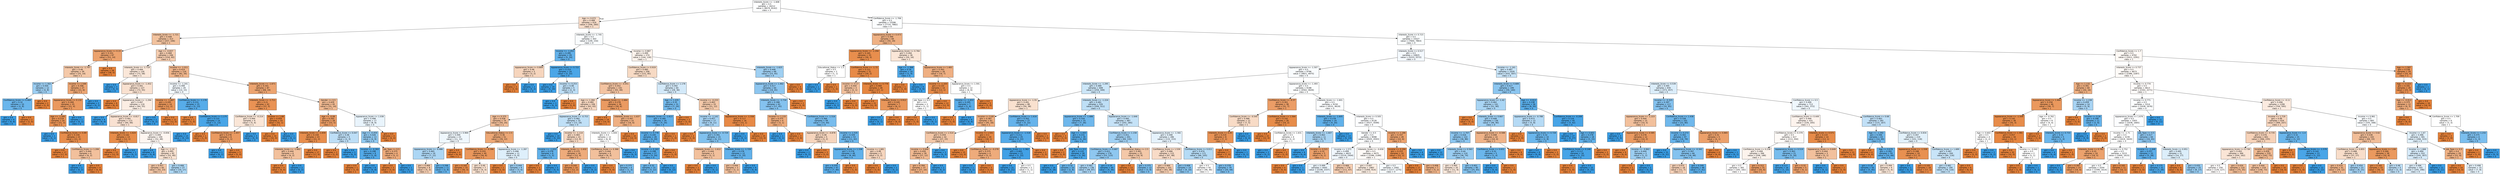 digraph Tree {
node [shape=box, style="filled", color="black", fontname="helvetica"] ;
edge [fontname="helvetica"] ;
0 [label="Interests_Score <= -1.608\ngini = 0.5\nsamples = 16212\nvalue = [8070, 8142]\nclass = 0", fillcolor="#fdfeff"] ;
1 [label="Age <= 0.072\ngini = 0.488\nsamples = 616\nvalue = [356, 260]\nclass = 1", fillcolor="#f8ddca"] ;
0 -> 1 [labeldistance=2.5, labelangle=45, headlabel="True"] ;
2 [label="Interests_Score <= -1.721\ngini = 0.448\nsamples = 313\nvalue = [207, 106]\nclass = 1", fillcolor="#f2c29e"] ;
1 -> 2 ;
3 [label="Appearance_Score <= 0.15\ngini = 0.331\nsamples = 67\nvalue = [53, 14]\nclass = 1", fillcolor="#eca26d"] ;
2 -> 3 ;
4 [label="Interests_Score <= -1.747\ngini = 0.46\nsamples = 39\nvalue = [25, 14]\nclass = 1", fillcolor="#f4c8a8"] ;
3 -> 4 ;
5 [label="Income <= 1.302\ngini = 0.444\nsamples = 12\nvalue = [4, 8]\nclass = 0", fillcolor="#9ccef2"] ;
4 -> 5 ;
6 [label="Confidence_Score <= 0.469\ngini = 0.32\nsamples = 10\nvalue = [2, 8]\nclass = 0", fillcolor="#6ab6ec"] ;
5 -> 6 ;
7 [label="gini = 0.0\nsamples = 8\nvalue = [0, 8]\nclass = 0", fillcolor="#399de5"] ;
6 -> 7 ;
8 [label="gini = 0.0\nsamples = 2\nvalue = [2, 0]\nclass = 1", fillcolor="#e58139"] ;
6 -> 8 ;
9 [label="gini = 0.0\nsamples = 2\nvalue = [2, 0]\nclass = 1", fillcolor="#e58139"] ;
5 -> 9 ;
10 [label="Income <= 1.548\ngini = 0.346\nsamples = 27\nvalue = [21, 6]\nclass = 1", fillcolor="#eca572"] ;
4 -> 10 ;
11 [label="Appearance_Score <= 0.132\ngini = 0.269\nsamples = 25\nvalue = [21, 4]\nclass = 1", fillcolor="#ea995f"] ;
10 -> 11 ;
12 [label="Age <= -1.595\ngini = 0.219\nsamples = 24\nvalue = [21, 3]\nclass = 1", fillcolor="#e99355"] ;
11 -> 12 ;
13 [label="gini = 0.0\nsamples = 1\nvalue = [0, 1]\nclass = 0", fillcolor="#399de5"] ;
12 -> 13 ;
14 [label="Confidence_Score <= 0.89\ngini = 0.159\nsamples = 23\nvalue = [21, 2]\nclass = 1", fillcolor="#e78d4c"] ;
12 -> 14 ;
15 [label="gini = 0.0\nsamples = 17\nvalue = [17, 0]\nclass = 1", fillcolor="#e58139"] ;
14 -> 15 ;
16 [label="Confidence_Score <= 1.206\ngini = 0.444\nsamples = 6\nvalue = [4, 2]\nclass = 1", fillcolor="#f2c09c"] ;
14 -> 16 ;
17 [label="gini = 0.0\nsamples = 2\nvalue = [0, 2]\nclass = 0", fillcolor="#399de5"] ;
16 -> 17 ;
18 [label="gini = 0.0\nsamples = 4\nvalue = [4, 0]\nclass = 1", fillcolor="#e58139"] ;
16 -> 18 ;
19 [label="gini = 0.0\nsamples = 1\nvalue = [0, 1]\nclass = 0", fillcolor="#399de5"] ;
11 -> 19 ;
20 [label="gini = 0.0\nsamples = 2\nvalue = [0, 2]\nclass = 0", fillcolor="#399de5"] ;
10 -> 20 ;
21 [label="gini = 0.0\nsamples = 28\nvalue = [28, 0]\nclass = 1", fillcolor="#e58139"] ;
3 -> 21 ;
22 [label="Age <= -0.837\ngini = 0.468\nsamples = 246\nvalue = [154, 92]\nclass = 1", fillcolor="#f5ccaf"] ;
2 -> 22 ;
23 [label="Interests_Score <= -1.719\ngini = 0.494\nsamples = 130\nvalue = [72, 58]\nclass = 1", fillcolor="#fae7d9"] ;
22 -> 23 ;
24 [label="gini = 0.0\nsamples = 3\nvalue = [0, 3]\nclass = 0", fillcolor="#399de5"] ;
23 -> 24 ;
25 [label="Appearance_Score <= -1.452\ngini = 0.491\nsamples = 127\nvalue = [72, 55]\nclass = 1", fillcolor="#f9e1d0"] ;
23 -> 25 ;
26 [label="gini = 0.0\nsamples = 8\nvalue = [8, 0]\nclass = 1", fillcolor="#e58139"] ;
25 -> 26 ;
27 [label="Appearance_Score <= -1.294\ngini = 0.497\nsamples = 119\nvalue = [64, 55]\nclass = 1", fillcolor="#fbede3"] ;
25 -> 27 ;
28 [label="gini = 0.0\nsamples = 6\nvalue = [0, 6]\nclass = 0", fillcolor="#399de5"] ;
27 -> 28 ;
29 [label="Appearance_Score <= -0.817\ngini = 0.491\nsamples = 113\nvalue = [64, 49]\nclass = 1", fillcolor="#f9e1d1"] ;
27 -> 29 ;
30 [label="Interests_Score <= -1.624\ngini = 0.142\nsamples = 13\nvalue = [12, 1]\nclass = 1", fillcolor="#e78c49"] ;
29 -> 30 ;
31 [label="gini = 0.0\nsamples = 12\nvalue = [12, 0]\nclass = 1", fillcolor="#e58139"] ;
30 -> 31 ;
32 [label="gini = 0.0\nsamples = 1\nvalue = [0, 1]\nclass = 0", fillcolor="#399de5"] ;
30 -> 32 ;
33 [label="Appearance_Score <= -0.656\ngini = 0.499\nsamples = 100\nvalue = [52, 48]\nclass = 1", fillcolor="#fdf5f0"] ;
29 -> 33 ;
34 [label="gini = 0.0\nsamples = 8\nvalue = [0, 8]\nclass = 0", fillcolor="#399de5"] ;
33 -> 34 ;
35 [label="Age <= -1.14\ngini = 0.491\nsamples = 92\nvalue = [52, 40]\nclass = 1", fillcolor="#f9e2d1"] ;
33 -> 35 ;
36 [label="gini = 0.457\nsamples = 65\nvalue = [42, 23]\nclass = 1", fillcolor="#f3c6a5"] ;
35 -> 36 ;
37 [label="gini = 0.466\nsamples = 27\nvalue = [10, 17]\nclass = 0", fillcolor="#add7f4"] ;
35 -> 37 ;
38 [label="Income <= -1.011\ngini = 0.414\nsamples = 116\nvalue = [82, 34]\nclass = 1", fillcolor="#f0b58b"] ;
22 -> 38 ;
39 [label="Income <= -1.241\ngini = 0.499\nsamples = 29\nvalue = [14, 15]\nclass = 0", fillcolor="#f2f8fd"] ;
38 -> 39 ;
40 [label="Income <= -1.667\ngini = 0.245\nsamples = 14\nvalue = [12, 2]\nclass = 1", fillcolor="#e9965a"] ;
39 -> 40 ;
41 [label="gini = 0.0\nsamples = 2\nvalue = [0, 2]\nclass = 0", fillcolor="#399de5"] ;
40 -> 41 ;
42 [label="gini = 0.0\nsamples = 12\nvalue = [12, 0]\nclass = 1", fillcolor="#e58139"] ;
40 -> 42 ;
43 [label="Confidence_Score <= -1.178\ngini = 0.231\nsamples = 15\nvalue = [2, 13]\nclass = 0", fillcolor="#57ace9"] ;
39 -> 43 ;
44 [label="gini = 0.0\nsamples = 1\nvalue = [1, 0]\nclass = 1", fillcolor="#e58139"] ;
43 -> 44 ;
45 [label="Confidence_Score <= 1.175\ngini = 0.133\nsamples = 14\nvalue = [1, 13]\nclass = 0", fillcolor="#48a5e7"] ;
43 -> 45 ;
46 [label="gini = 0.0\nsamples = 13\nvalue = [0, 13]\nclass = 0", fillcolor="#399de5"] ;
45 -> 46 ;
47 [label="gini = 0.0\nsamples = 1\nvalue = [1, 0]\nclass = 1", fillcolor="#e58139"] ;
45 -> 47 ;
48 [label="Interests_Score <= -1.671\ngini = 0.341\nsamples = 87\nvalue = [68, 19]\nclass = 1", fillcolor="#eca470"] ;
38 -> 48 ;
49 [label="Interests_Score <= -1.711\ngini = 0.21\nsamples = 42\nvalue = [37, 5]\nclass = 1", fillcolor="#e99254"] ;
48 -> 49 ;
50 [label="Confidence_Score <= -0.214\ngini = 0.494\nsamples = 9\nvalue = [5, 4]\nclass = 1", fillcolor="#fae6d7"] ;
49 -> 50 ;
51 [label="Confidence_Score <= -1.457\ngini = 0.278\nsamples = 6\nvalue = [5, 1]\nclass = 1", fillcolor="#ea9a61"] ;
50 -> 51 ;
52 [label="gini = 0.0\nsamples = 1\nvalue = [0, 1]\nclass = 0", fillcolor="#399de5"] ;
51 -> 52 ;
53 [label="gini = 0.0\nsamples = 5\nvalue = [5, 0]\nclass = 1", fillcolor="#e58139"] ;
51 -> 53 ;
54 [label="gini = 0.0\nsamples = 3\nvalue = [0, 3]\nclass = 0", fillcolor="#399de5"] ;
50 -> 54 ;
55 [label="Income <= 1.68\ngini = 0.059\nsamples = 33\nvalue = [32, 1]\nclass = 1", fillcolor="#e6853f"] ;
49 -> 55 ;
56 [label="gini = 0.0\nsamples = 32\nvalue = [32, 0]\nclass = 1", fillcolor="#e58139"] ;
55 -> 56 ;
57 [label="gini = 0.0\nsamples = 1\nvalue = [0, 1]\nclass = 0", fillcolor="#399de5"] ;
55 -> 57 ;
58 [label="Gender <= 0.5\ngini = 0.429\nsamples = 45\nvalue = [31, 14]\nclass = 1", fillcolor="#f1ba92"] ;
48 -> 58 ;
59 [label="Age <= -0.08\ngini = 0.293\nsamples = 28\nvalue = [23, 5]\nclass = 1", fillcolor="#eb9c64"] ;
58 -> 59 ;
60 [label="Interests_Score <= -1.659\ngini = 0.159\nsamples = 23\nvalue = [21, 2]\nclass = 1", fillcolor="#e78d4c"] ;
59 -> 60 ;
61 [label="Interests_Score <= -1.662\ngini = 0.444\nsamples = 6\nvalue = [4, 2]\nclass = 1", fillcolor="#f2c09c"] ;
60 -> 61 ;
62 [label="gini = 0.0\nsamples = 4\nvalue = [4, 0]\nclass = 1", fillcolor="#e58139"] ;
61 -> 62 ;
63 [label="gini = 0.0\nsamples = 2\nvalue = [0, 2]\nclass = 0", fillcolor="#399de5"] ;
61 -> 63 ;
64 [label="gini = 0.0\nsamples = 17\nvalue = [17, 0]\nclass = 1", fillcolor="#e58139"] ;
60 -> 64 ;
65 [label="Confidence_Score <= 0.047\ngini = 0.48\nsamples = 5\nvalue = [2, 3]\nclass = 0", fillcolor="#bddef6"] ;
59 -> 65 ;
66 [label="gini = 0.0\nsamples = 2\nvalue = [2, 0]\nclass = 1", fillcolor="#e58139"] ;
65 -> 66 ;
67 [label="gini = 0.0\nsamples = 3\nvalue = [0, 3]\nclass = 0", fillcolor="#399de5"] ;
65 -> 67 ;
68 [label="Appearance_Score <= 1.038\ngini = 0.498\nsamples = 17\nvalue = [8, 9]\nclass = 0", fillcolor="#e9f4fc"] ;
58 -> 68 ;
69 [label="Age <= -0.459\ngini = 0.426\nsamples = 13\nvalue = [4, 9]\nclass = 0", fillcolor="#91c9f1"] ;
68 -> 69 ;
70 [label="Income <= -0.393\ngini = 0.198\nsamples = 9\nvalue = [1, 8]\nclass = 0", fillcolor="#52a9e8"] ;
69 -> 70 ;
71 [label="gini = 0.0\nsamples = 1\nvalue = [1, 0]\nclass = 1", fillcolor="#e58139"] ;
70 -> 71 ;
72 [label="gini = 0.0\nsamples = 8\nvalue = [0, 8]\nclass = 0", fillcolor="#399de5"] ;
70 -> 72 ;
73 [label="Job_Type <= 0.5\ngini = 0.375\nsamples = 4\nvalue = [3, 1]\nclass = 1", fillcolor="#eeab7b"] ;
69 -> 73 ;
74 [label="gini = 0.0\nsamples = 3\nvalue = [3, 0]\nclass = 1", fillcolor="#e58139"] ;
73 -> 74 ;
75 [label="gini = 0.0\nsamples = 1\nvalue = [0, 1]\nclass = 0", fillcolor="#399de5"] ;
73 -> 75 ;
76 [label="gini = 0.0\nsamples = 4\nvalue = [4, 0]\nclass = 1", fillcolor="#e58139"] ;
68 -> 76 ;
77 [label="Interests_Score <= -1.745\ngini = 0.5\nsamples = 303\nvalue = [149, 154]\nclass = 0", fillcolor="#f9fcfe"] ;
1 -> 77 ;
78 [label="Income <= -1.452\ngini = 0.285\nsamples = 29\nvalue = [5, 24]\nclass = 0", fillcolor="#62b1ea"] ;
77 -> 78 ;
79 [label="Appearance_Score <= 0.809\ngini = 0.48\nsamples = 5\nvalue = [3, 2]\nclass = 1", fillcolor="#f6d5bd"] ;
78 -> 79 ;
80 [label="gini = 0.0\nsamples = 3\nvalue = [3, 0]\nclass = 1", fillcolor="#e58139"] ;
79 -> 80 ;
81 [label="gini = 0.0\nsamples = 2\nvalue = [0, 2]\nclass = 0", fillcolor="#399de5"] ;
79 -> 81 ;
82 [label="Appearance_Score <= 0.722\ngini = 0.153\nsamples = 24\nvalue = [2, 22]\nclass = 0", fillcolor="#4ba6e7"] ;
78 -> 82 ;
83 [label="gini = 0.0\nsamples = 19\nvalue = [0, 19]\nclass = 0", fillcolor="#399de5"] ;
82 -> 83 ;
84 [label="Income <= 0.253\ngini = 0.48\nsamples = 5\nvalue = [2, 3]\nclass = 0", fillcolor="#bddef6"] ;
82 -> 84 ;
85 [label="gini = 0.0\nsamples = 3\nvalue = [0, 3]\nclass = 0", fillcolor="#399de5"] ;
84 -> 85 ;
86 [label="gini = 0.0\nsamples = 2\nvalue = [2, 0]\nclass = 1", fillcolor="#e58139"] ;
84 -> 86 ;
87 [label="Income <= 0.887\ngini = 0.499\nsamples = 274\nvalue = [144, 130]\nclass = 1", fillcolor="#fcf3ec"] ;
77 -> 87 ;
88 [label="Confidence_Score <= 0.919\ngini = 0.485\nsamples = 206\nvalue = [121, 85]\nclass = 1", fillcolor="#f7dac4"] ;
87 -> 88 ;
89 [label="Confidence_Score <= -0.051\ngini = 0.452\nsamples = 142\nvalue = [93, 49]\nclass = 1", fillcolor="#f3c3a1"] ;
88 -> 89 ;
90 [label="Age <= 1.284\ngini = 0.482\nsamples = 106\nvalue = [63, 43]\nclass = 1", fillcolor="#f7d7c0"] ;
89 -> 90 ;
91 [label="Age <= 0.375\ngini = 0.438\nsamples = 74\nvalue = [50, 24]\nclass = 1", fillcolor="#f1bd98"] ;
90 -> 91 ;
92 [label="Appearance_Score <= 0.969\ngini = 0.499\nsamples = 23\nvalue = [11, 12]\nclass = 0", fillcolor="#eff7fd"] ;
91 -> 92 ;
93 [label="Appearance_Score <= -0.486\ngini = 0.465\nsamples = 19\nvalue = [7, 12]\nclass = 0", fillcolor="#acd6f4"] ;
92 -> 93 ;
94 [label="gini = 0.469\nsamples = 8\nvalue = [5, 3]\nclass = 1", fillcolor="#f5cdb0"] ;
93 -> 94 ;
95 [label="gini = 0.298\nsamples = 11\nvalue = [2, 9]\nclass = 0", fillcolor="#65b3eb"] ;
93 -> 95 ;
96 [label="gini = 0.0\nsamples = 4\nvalue = [4, 0]\nclass = 1", fillcolor="#e58139"] ;
92 -> 96 ;
97 [label="Educational_Status <= 2.5\ngini = 0.36\nsamples = 51\nvalue = [39, 12]\nclass = 1", fillcolor="#eda876"] ;
91 -> 97 ;
98 [label="Confidence_Score <= -0.396\ngini = 0.255\nsamples = 40\nvalue = [34, 6]\nclass = 1", fillcolor="#ea975c"] ;
97 -> 98 ;
99 [label="gini = 0.165\nsamples = 33\nvalue = [30, 3]\nclass = 1", fillcolor="#e88e4d"] ;
98 -> 99 ;
100 [label="gini = 0.49\nsamples = 7\nvalue = [4, 3]\nclass = 1", fillcolor="#f8e0ce"] ;
98 -> 100 ;
101 [label="Appearance_Score <= -1.287\ngini = 0.496\nsamples = 11\nvalue = [5, 6]\nclass = 0", fillcolor="#deeffb"] ;
97 -> 101 ;
102 [label="gini = 0.0\nsamples = 2\nvalue = [2, 0]\nclass = 1", fillcolor="#e58139"] ;
101 -> 102 ;
103 [label="gini = 0.444\nsamples = 9\nvalue = [3, 6]\nclass = 0", fillcolor="#9ccef2"] ;
101 -> 103 ;
104 [label="Appearance_Score <= -0.753\ngini = 0.482\nsamples = 32\nvalue = [13, 19]\nclass = 0", fillcolor="#c0e0f7"] ;
90 -> 104 ;
105 [label="gini = 0.0\nsamples = 10\nvalue = [0, 10]\nclass = 0", fillcolor="#399de5"] ;
104 -> 105 ;
106 [label="Income <= -1.114\ngini = 0.483\nsamples = 22\nvalue = [13, 9]\nclass = 1", fillcolor="#f7d8c2"] ;
104 -> 106 ;
107 [label="Income <= -1.632\ngini = 0.278\nsamples = 6\nvalue = [1, 5]\nclass = 0", fillcolor="#61b1ea"] ;
106 -> 107 ;
108 [label="gini = 0.0\nsamples = 1\nvalue = [1, 0]\nclass = 1", fillcolor="#e58139"] ;
107 -> 108 ;
109 [label="gini = 0.0\nsamples = 5\nvalue = [0, 5]\nclass = 0", fillcolor="#399de5"] ;
107 -> 109 ;
110 [label="Interests_Score <= -1.632\ngini = 0.375\nsamples = 16\nvalue = [12, 4]\nclass = 1", fillcolor="#eeab7b"] ;
106 -> 110 ;
111 [label="gini = 0.245\nsamples = 14\nvalue = [12, 2]\nclass = 1", fillcolor="#e9965a"] ;
110 -> 111 ;
112 [label="gini = 0.0\nsamples = 2\nvalue = [0, 2]\nclass = 0", fillcolor="#399de5"] ;
110 -> 112 ;
113 [label="Interests_Score <= -1.684\ngini = 0.278\nsamples = 36\nvalue = [30, 6]\nclass = 1", fillcolor="#ea9a61"] ;
89 -> 113 ;
114 [label="gini = 0.0\nsamples = 14\nvalue = [14, 0]\nclass = 1", fillcolor="#e58139"] ;
113 -> 114 ;
115 [label="Interests_Score <= -1.637\ngini = 0.397\nsamples = 22\nvalue = [16, 6]\nclass = 1", fillcolor="#efb083"] ;
113 -> 115 ;
116 [label="Interests_Score <= -1.644\ngini = 0.5\nsamples = 12\nvalue = [6, 6]\nclass = 1", fillcolor="#ffffff"] ;
115 -> 116 ;
117 [label="Confidence_Score <= 0.366\ngini = 0.444\nsamples = 9\nvalue = [6, 3]\nclass = 1", fillcolor="#f2c09c"] ;
116 -> 117 ;
118 [label="gini = 0.0\nsamples = 5\nvalue = [5, 0]\nclass = 1", fillcolor="#e58139"] ;
117 -> 118 ;
119 [label="gini = 0.375\nsamples = 4\nvalue = [1, 3]\nclass = 0", fillcolor="#7bbeee"] ;
117 -> 119 ;
120 [label="gini = 0.0\nsamples = 3\nvalue = [0, 3]\nclass = 0", fillcolor="#399de5"] ;
116 -> 120 ;
121 [label="gini = 0.0\nsamples = 10\nvalue = [10, 0]\nclass = 1", fillcolor="#e58139"] ;
115 -> 121 ;
122 [label="Confidence_Score <= 1.178\ngini = 0.492\nsamples = 64\nvalue = [28, 36]\nclass = 0", fillcolor="#d3e9f9"] ;
88 -> 122 ;
123 [label="Age <= 1.435\ngini = 0.35\nsamples = 31\nvalue = [7, 24]\nclass = 0", fillcolor="#73baed"] ;
122 -> 123 ;
124 [label="Interests_Score <= -1.613\ngini = 0.285\nsamples = 29\nvalue = [5, 24]\nclass = 0", fillcolor="#62b1ea"] ;
123 -> 124 ;
125 [label="Income <= 0.778\ngini = 0.245\nsamples = 28\nvalue = [4, 24]\nclass = 0", fillcolor="#5aade9"] ;
124 -> 125 ;
126 [label="Income <= 0.163\ngini = 0.198\nsamples = 27\nvalue = [3, 24]\nclass = 0", fillcolor="#52a9e8"] ;
125 -> 126 ;
127 [label="gini = 0.32\nsamples = 15\nvalue = [3, 12]\nclass = 0", fillcolor="#6ab6ec"] ;
126 -> 127 ;
128 [label="gini = 0.0\nsamples = 12\nvalue = [0, 12]\nclass = 0", fillcolor="#399de5"] ;
126 -> 128 ;
129 [label="gini = 0.0\nsamples = 1\nvalue = [1, 0]\nclass = 1", fillcolor="#e58139"] ;
125 -> 129 ;
130 [label="gini = 0.0\nsamples = 1\nvalue = [1, 0]\nclass = 1", fillcolor="#e58139"] ;
124 -> 130 ;
131 [label="gini = 0.0\nsamples = 2\nvalue = [2, 0]\nclass = 1", fillcolor="#e58139"] ;
123 -> 131 ;
132 [label="Income <= -0.233\ngini = 0.463\nsamples = 33\nvalue = [21, 12]\nclass = 1", fillcolor="#f4c9aa"] ;
122 -> 132 ;
133 [label="Income <= -1.142\ngini = 0.457\nsamples = 17\nvalue = [6, 11]\nclass = 0", fillcolor="#a5d2f3"] ;
132 -> 133 ;
134 [label="gini = 0.0\nsamples = 2\nvalue = [2, 0]\nclass = 1", fillcolor="#e58139"] ;
133 -> 134 ;
135 [label="Appearance_Score <= -0.729\ngini = 0.391\nsamples = 15\nvalue = [4, 11]\nclass = 0", fillcolor="#81c1ee"] ;
133 -> 135 ;
136 [label="Interests_Score <= -1.612\ngini = 0.444\nsamples = 3\nvalue = [2, 1]\nclass = 1", fillcolor="#f2c09c"] ;
135 -> 136 ;
137 [label="gini = 0.0\nsamples = 2\nvalue = [2, 0]\nclass = 1", fillcolor="#e58139"] ;
136 -> 137 ;
138 [label="gini = 0.0\nsamples = 1\nvalue = [0, 1]\nclass = 0", fillcolor="#399de5"] ;
136 -> 138 ;
139 [label="Interests_Score <= -1.729\ngini = 0.278\nsamples = 12\nvalue = [2, 10]\nclass = 0", fillcolor="#61b1ea"] ;
135 -> 139 ;
140 [label="gini = 0.444\nsamples = 3\nvalue = [2, 1]\nclass = 1", fillcolor="#f2c09c"] ;
139 -> 140 ;
141 [label="gini = 0.0\nsamples = 9\nvalue = [0, 9]\nclass = 0", fillcolor="#399de5"] ;
139 -> 141 ;
142 [label="Appearance_Score <= -1.558\ngini = 0.117\nsamples = 16\nvalue = [15, 1]\nclass = 1", fillcolor="#e78946"] ;
132 -> 142 ;
143 [label="gini = 0.0\nsamples = 1\nvalue = [0, 1]\nclass = 0", fillcolor="#399de5"] ;
142 -> 143 ;
144 [label="gini = 0.0\nsamples = 15\nvalue = [15, 0]\nclass = 1", fillcolor="#e58139"] ;
142 -> 144 ;
145 [label="Interests_Score <= -1.625\ngini = 0.448\nsamples = 68\nvalue = [23, 45]\nclass = 0", fillcolor="#9ecff2"] ;
87 -> 145 ;
146 [label="Appearance_Score <= 1.462\ngini = 0.417\nsamples = 64\nvalue = [19, 45]\nclass = 0", fillcolor="#8dc6f0"] ;
145 -> 146 ;
147 [label="Interests_Score <= -1.734\ngini = 0.398\nsamples = 62\nvalue = [17, 45]\nclass = 0", fillcolor="#84c2ef"] ;
146 -> 147 ;
148 [label="Income <= 1.133\ngini = 0.375\nsamples = 4\nvalue = [3, 1]\nclass = 1", fillcolor="#eeab7b"] ;
147 -> 148 ;
149 [label="gini = 0.0\nsamples = 1\nvalue = [0, 1]\nclass = 0", fillcolor="#399de5"] ;
148 -> 149 ;
150 [label="gini = 0.0\nsamples = 3\nvalue = [3, 0]\nclass = 1", fillcolor="#e58139"] ;
148 -> 150 ;
151 [label="Confidence_Score <= -1.516\ngini = 0.366\nsamples = 58\nvalue = [14, 44]\nclass = 0", fillcolor="#78bced"] ;
147 -> 151 ;
152 [label="Appearance_Score <= -0.878\ngini = 0.48\nsamples = 5\nvalue = [3, 2]\nclass = 1", fillcolor="#f6d5bd"] ;
151 -> 152 ;
153 [label="gini = 0.0\nsamples = 2\nvalue = [0, 2]\nclass = 0", fillcolor="#399de5"] ;
152 -> 153 ;
154 [label="gini = 0.0\nsamples = 3\nvalue = [3, 0]\nclass = 1", fillcolor="#e58139"] ;
152 -> 154 ;
155 [label="Income <= 1.535\ngini = 0.329\nsamples = 53\nvalue = [11, 42]\nclass = 0", fillcolor="#6db7ec"] ;
151 -> 155 ;
156 [label="Appearance_Score <= 1.338\ngini = 0.278\nsamples = 48\nvalue = [8, 40]\nclass = 0", fillcolor="#61b1ea"] ;
155 -> 156 ;
157 [label="gini = 0.254\nsamples = 47\nvalue = [7, 40]\nclass = 0", fillcolor="#5caeea"] ;
156 -> 157 ;
158 [label="gini = 0.0\nsamples = 1\nvalue = [1, 0]\nclass = 1", fillcolor="#e58139"] ;
156 -> 158 ;
159 [label="Income <= 1.681\ngini = 0.48\nsamples = 5\nvalue = [3, 2]\nclass = 1", fillcolor="#f6d5bd"] ;
155 -> 159 ;
160 [label="gini = 0.0\nsamples = 3\nvalue = [3, 0]\nclass = 1", fillcolor="#e58139"] ;
159 -> 160 ;
161 [label="gini = 0.0\nsamples = 2\nvalue = [0, 2]\nclass = 0", fillcolor="#399de5"] ;
159 -> 161 ;
162 [label="gini = 0.0\nsamples = 2\nvalue = [2, 0]\nclass = 1", fillcolor="#e58139"] ;
146 -> 162 ;
163 [label="gini = 0.0\nsamples = 4\nvalue = [4, 0]\nclass = 1", fillcolor="#e58139"] ;
145 -> 163 ;
164 [label="Confidence_Score <= -1.706\ngini = 0.5\nsamples = 15596\nvalue = [7714, 7882]\nclass = 0", fillcolor="#fbfdfe"] ;
0 -> 164 [labeldistance=2.5, labelangle=-45, headlabel="False"] ;
165 [label="Appearance_Score <= 0.473\ngini = 0.399\nsamples = 69\nvalue = [50, 19]\nclass = 1", fillcolor="#efb184"] ;
164 -> 165 ;
166 [label="Appearance_Score <= -1.294\ngini = 0.165\nsamples = 33\nvalue = [30, 3]\nclass = 1", fillcolor="#e88e4d"] ;
165 -> 166 ;
167 [label="Educational_Status <= 1.5\ngini = 0.5\nsamples = 2\nvalue = [1, 1]\nclass = 1", fillcolor="#ffffff"] ;
166 -> 167 ;
168 [label="gini = 0.0\nsamples = 1\nvalue = [0, 1]\nclass = 0", fillcolor="#399de5"] ;
167 -> 168 ;
169 [label="gini = 0.0\nsamples = 1\nvalue = [1, 0]\nclass = 1", fillcolor="#e58139"] ;
167 -> 169 ;
170 [label="Confidence_Score <= -1.72\ngini = 0.121\nsamples = 31\nvalue = [29, 2]\nclass = 1", fillcolor="#e78a47"] ;
166 -> 170 ;
171 [label="Income <= 0.17\ngini = 0.444\nsamples = 3\nvalue = [2, 1]\nclass = 1", fillcolor="#f2c09c"] ;
170 -> 171 ;
172 [label="gini = 0.0\nsamples = 1\nvalue = [0, 1]\nclass = 0", fillcolor="#399de5"] ;
171 -> 172 ;
173 [label="gini = 0.0\nsamples = 2\nvalue = [2, 0]\nclass = 1", fillcolor="#e58139"] ;
171 -> 173 ;
174 [label="Interests_Score <= 0.778\ngini = 0.069\nsamples = 28\nvalue = [27, 1]\nclass = 1", fillcolor="#e68640"] ;
170 -> 174 ;
175 [label="gini = 0.0\nsamples = 21\nvalue = [21, 0]\nclass = 1", fillcolor="#e58139"] ;
174 -> 175 ;
176 [label="Interests_Score <= 0.912\ngini = 0.245\nsamples = 7\nvalue = [6, 1]\nclass = 1", fillcolor="#e9965a"] ;
174 -> 176 ;
177 [label="gini = 0.0\nsamples = 1\nvalue = [0, 1]\nclass = 0", fillcolor="#399de5"] ;
176 -> 177 ;
178 [label="gini = 0.0\nsamples = 6\nvalue = [6, 0]\nclass = 1", fillcolor="#e58139"] ;
176 -> 178 ;
179 [label="Appearance_Score <= 0.784\ngini = 0.494\nsamples = 36\nvalue = [20, 16]\nclass = 1", fillcolor="#fae6d7"] ;
165 -> 179 ;
180 [label="Age <= -1.368\ngini = 0.18\nsamples = 10\nvalue = [1, 9]\nclass = 0", fillcolor="#4fa8e8"] ;
179 -> 180 ;
181 [label="gini = 0.0\nsamples = 1\nvalue = [1, 0]\nclass = 1", fillcolor="#e58139"] ;
180 -> 181 ;
182 [label="gini = 0.0\nsamples = 9\nvalue = [0, 9]\nclass = 0", fillcolor="#399de5"] ;
180 -> 182 ;
183 [label="Appearance_Score <= 1.483\ngini = 0.393\nsamples = 26\nvalue = [19, 7]\nclass = 1", fillcolor="#efaf82"] ;
179 -> 183 ;
184 [label="Income <= -1.103\ngini = 0.133\nsamples = 14\nvalue = [13, 1]\nclass = 1", fillcolor="#e78b48"] ;
183 -> 184 ;
185 [label="Job_Type <= 0.5\ngini = 0.5\nsamples = 2\nvalue = [1, 1]\nclass = 1", fillcolor="#ffffff"] ;
184 -> 185 ;
186 [label="gini = 0.0\nsamples = 1\nvalue = [1, 0]\nclass = 1", fillcolor="#e58139"] ;
185 -> 186 ;
187 [label="gini = 0.0\nsamples = 1\nvalue = [0, 1]\nclass = 0", fillcolor="#399de5"] ;
185 -> 187 ;
188 [label="gini = 0.0\nsamples = 12\nvalue = [12, 0]\nclass = 1", fillcolor="#e58139"] ;
184 -> 188 ;
189 [label="Appearance_Score <= 1.591\ngini = 0.5\nsamples = 12\nvalue = [6, 6]\nclass = 1", fillcolor="#ffffff"] ;
183 -> 189 ;
190 [label="Income <= -1.453\ngini = 0.245\nsamples = 7\nvalue = [1, 6]\nclass = 0", fillcolor="#5aade9"] ;
189 -> 190 ;
191 [label="gini = 0.0\nsamples = 1\nvalue = [1, 0]\nclass = 1", fillcolor="#e58139"] ;
190 -> 191 ;
192 [label="gini = 0.0\nsamples = 6\nvalue = [0, 6]\nclass = 0", fillcolor="#399de5"] ;
190 -> 192 ;
193 [label="gini = 0.0\nsamples = 5\nvalue = [5, 0]\nclass = 1", fillcolor="#e58139"] ;
189 -> 193 ;
194 [label="Interests_Score <= 0.723\ngini = 0.5\nsamples = 15527\nvalue = [7664, 7863]\nclass = 0", fillcolor="#fafdfe"] ;
164 -> 194 ;
195 [label="Interests_Score <= 0.517\ngini = 0.5\nsamples = 10825\nvalue = [5253, 5572]\nclass = 0", fillcolor="#f4f9fe"] ;
194 -> 195 ;
196 [label="Appearance_Score <= -1.507\ngini = 0.5\nsamples = 9796\nvalue = [4821, 4975]\nclass = 0", fillcolor="#f9fcfe"] ;
195 -> 196 ;
197 [label="Interests_Score <= -1.295\ngini = 0.489\nsamples = 608\nvalue = [259, 349]\nclass = 0", fillcolor="#cce6f8"] ;
196 -> 197 ;
198 [label="Appearance_Score <= -1.55\ngini = 0.491\nsamples = 88\nvalue = [50, 38]\nclass = 1", fillcolor="#f9e1cf"] ;
197 -> 198 ;
199 [label="Income <= 0.69\ngini = 0.387\nsamples = 61\nvalue = [45, 16]\nclass = 1", fillcolor="#eeae7f"] ;
198 -> 199 ;
200 [label="Confidence_Score <= 1.514\ngini = 0.459\nsamples = 42\nvalue = [27, 15]\nclass = 1", fillcolor="#f3c7a7"] ;
199 -> 200 ;
201 [label="Income <= 0.644\ngini = 0.426\nsamples = 39\nvalue = [27, 12]\nclass = 1", fillcolor="#f1b991"] ;
200 -> 201 ;
202 [label="gini = 0.394\nsamples = 37\nvalue = [27, 10]\nclass = 1", fillcolor="#efb082"] ;
201 -> 202 ;
203 [label="gini = 0.0\nsamples = 2\nvalue = [0, 2]\nclass = 0", fillcolor="#399de5"] ;
201 -> 203 ;
204 [label="gini = 0.0\nsamples = 3\nvalue = [0, 3]\nclass = 0", fillcolor="#399de5"] ;
200 -> 204 ;
205 [label="Income <= 1.541\ngini = 0.1\nsamples = 19\nvalue = [18, 1]\nclass = 1", fillcolor="#e68844"] ;
199 -> 205 ;
206 [label="gini = 0.0\nsamples = 15\nvalue = [15, 0]\nclass = 1", fillcolor="#e58139"] ;
205 -> 206 ;
207 [label="Confidence_Score <= -0.278\ngini = 0.375\nsamples = 4\nvalue = [3, 1]\nclass = 1", fillcolor="#eeab7b"] ;
205 -> 207 ;
208 [label="gini = 0.0\nsamples = 1\nvalue = [0, 1]\nclass = 0", fillcolor="#399de5"] ;
207 -> 208 ;
209 [label="gini = 0.0\nsamples = 3\nvalue = [3, 0]\nclass = 1", fillcolor="#e58139"] ;
207 -> 209 ;
210 [label="Confidence_Score <= 1.616\ngini = 0.302\nsamples = 27\nvalue = [5, 22]\nclass = 0", fillcolor="#66b3eb"] ;
198 -> 210 ;
211 [label="Appearance_Score <= -1.518\ngini = 0.211\nsamples = 25\nvalue = [3, 22]\nclass = 0", fillcolor="#54aae9"] ;
210 -> 211 ;
212 [label="Interests_Score <= -1.362\ngini = 0.083\nsamples = 23\nvalue = [1, 22]\nclass = 0", fillcolor="#42a1e6"] ;
211 -> 212 ;
213 [label="gini = 0.0\nsamples = 21\nvalue = [0, 21]\nclass = 0", fillcolor="#399de5"] ;
212 -> 213 ;
214 [label="gini = 0.5\nsamples = 2\nvalue = [1, 1]\nclass = 1", fillcolor="#ffffff"] ;
212 -> 214 ;
215 [label="gini = 0.0\nsamples = 2\nvalue = [2, 0]\nclass = 1", fillcolor="#e58139"] ;
211 -> 215 ;
216 [label="gini = 0.0\nsamples = 2\nvalue = [2, 0]\nclass = 1", fillcolor="#e58139"] ;
210 -> 216 ;
217 [label="Interests_Score <= -1.224\ngini = 0.481\nsamples = 520\nvalue = [209, 311]\nclass = 0", fillcolor="#bedff6"] ;
197 -> 217 ;
218 [label="Appearance_Score <= -1.686\ngini = 0.334\nsamples = 33\nvalue = [7, 26]\nclass = 0", fillcolor="#6eb7ec"] ;
217 -> 218 ;
219 [label="gini = 0.0\nsamples = 3\nvalue = [3, 0]\nclass = 1", fillcolor="#e58139"] ;
218 -> 219 ;
220 [label="Age <= -1.443\ngini = 0.231\nsamples = 30\nvalue = [4, 26]\nclass = 0", fillcolor="#57ace9"] ;
218 -> 220 ;
221 [label="gini = 0.0\nsamples = 2\nvalue = [2, 0]\nclass = 1", fillcolor="#e58139"] ;
220 -> 221 ;
222 [label="Job_Type <= 0.5\ngini = 0.133\nsamples = 28\nvalue = [2, 26]\nclass = 0", fillcolor="#48a5e7"] ;
220 -> 222 ;
223 [label="gini = 0.0\nsamples = 18\nvalue = [0, 18]\nclass = 0", fillcolor="#399de5"] ;
222 -> 223 ;
224 [label="gini = 0.32\nsamples = 10\nvalue = [2, 8]\nclass = 0", fillcolor="#6ab6ec"] ;
222 -> 224 ;
225 [label="Appearance_Score <= -1.646\ngini = 0.485\nsamples = 487\nvalue = [202, 285]\nclass = 0", fillcolor="#c5e2f7"] ;
217 -> 225 ;
226 [label="Confidence_Score <= 1.158\ngini = 0.451\nsamples = 201\nvalue = [69, 132]\nclass = 0", fillcolor="#a0d0f3"] ;
225 -> 226 ;
227 [label="Confidence_Score <= 0.687\ngini = 0.421\nsamples = 176\nvalue = [53, 123]\nclass = 0", fillcolor="#8ec7f0"] ;
226 -> 227 ;
228 [label="gini = 0.461\nsamples = 136\nvalue = [49, 87]\nclass = 0", fillcolor="#a9d4f4"] ;
227 -> 228 ;
229 [label="gini = 0.18\nsamples = 40\nvalue = [4, 36]\nclass = 0", fillcolor="#4fa8e8"] ;
227 -> 229 ;
230 [label="Educational_Status <= 2.5\ngini = 0.461\nsamples = 25\nvalue = [16, 9]\nclass = 1", fillcolor="#f4c8a8"] ;
226 -> 230 ;
231 [label="gini = 0.0\nsamples = 13\nvalue = [13, 0]\nclass = 1", fillcolor="#e58139"] ;
230 -> 231 ;
232 [label="gini = 0.375\nsamples = 12\nvalue = [3, 9]\nclass = 0", fillcolor="#7bbeee"] ;
230 -> 232 ;
233 [label="Appearance_Score <= -1.582\ngini = 0.498\nsamples = 286\nvalue = [133, 153]\nclass = 0", fillcolor="#e5f2fc"] ;
225 -> 233 ;
234 [label="Confidence_Score <= 1.539\ngini = 0.486\nsamples = 115\nvalue = [67, 48]\nclass = 1", fillcolor="#f8dbc7"] ;
233 -> 234 ;
235 [label="gini = 0.469\nsamples = 101\nvalue = [63, 38]\nclass = 1", fillcolor="#f5cdb0"] ;
234 -> 235 ;
236 [label="gini = 0.408\nsamples = 14\nvalue = [4, 10]\nclass = 0", fillcolor="#88c4ef"] ;
234 -> 236 ;
237 [label="Confidence_Score <= 0.011\ngini = 0.474\nsamples = 171\nvalue = [66, 105]\nclass = 0", fillcolor="#b5dbf5"] ;
233 -> 237 ;
238 [label="gini = 0.5\nsamples = 92\nvalue = [46, 46]\nclass = 1", fillcolor="#ffffff"] ;
237 -> 238 ;
239 [label="gini = 0.378\nsamples = 79\nvalue = [20, 59]\nclass = 0", fillcolor="#7cbeee"] ;
237 -> 239 ;
240 [label="Appearance_Score <= -1.493\ngini = 0.5\nsamples = 9188\nvalue = [4562, 4626]\nclass = 0", fillcolor="#fcfeff"] ;
196 -> 240 ;
241 [label="Confidence_Score <= -0.37\ngini = 0.301\nsamples = 38\nvalue = [31, 7]\nclass = 1", fillcolor="#eb9d66"] ;
240 -> 241 ;
242 [label="Confidence_Score <= -0.545\ngini = 0.486\nsamples = 12\nvalue = [7, 5]\nclass = 1", fillcolor="#f8dbc6"] ;
241 -> 242 ;
243 [label="Interests_Score <= 0.45\ngini = 0.219\nsamples = 8\nvalue = [7, 1]\nclass = 1", fillcolor="#e99355"] ;
242 -> 243 ;
244 [label="gini = 0.0\nsamples = 7\nvalue = [7, 0]\nclass = 1", fillcolor="#e58139"] ;
243 -> 244 ;
245 [label="gini = 0.0\nsamples = 1\nvalue = [0, 1]\nclass = 0", fillcolor="#399de5"] ;
243 -> 245 ;
246 [label="gini = 0.0\nsamples = 4\nvalue = [0, 4]\nclass = 0", fillcolor="#399de5"] ;
242 -> 246 ;
247 [label="Confidence_Score <= 1.564\ngini = 0.142\nsamples = 26\nvalue = [24, 2]\nclass = 1", fillcolor="#e78c49"] ;
241 -> 247 ;
248 [label="gini = 0.0\nsamples = 22\nvalue = [22, 0]\nclass = 1", fillcolor="#e58139"] ;
247 -> 248 ;
249 [label="Confidence_Score <= 1.631\ngini = 0.5\nsamples = 4\nvalue = [2, 2]\nclass = 1", fillcolor="#ffffff"] ;
247 -> 249 ;
250 [label="gini = 0.0\nsamples = 2\nvalue = [0, 2]\nclass = 0", fillcolor="#399de5"] ;
249 -> 250 ;
251 [label="gini = 0.0\nsamples = 2\nvalue = [2, 0]\nclass = 1", fillcolor="#e58139"] ;
249 -> 251 ;
252 [label="Interests_Score <= -1.601\ngini = 0.5\nsamples = 9150\nvalue = [4531, 4619]\nclass = 0", fillcolor="#fbfdff"] ;
240 -> 252 ;
253 [label="Interests_Score <= -1.605\ngini = 0.278\nsamples = 24\nvalue = [4, 20]\nclass = 0", fillcolor="#61b1ea"] ;
252 -> 253 ;
254 [label="Interests_Score <= -1.607\ngini = 0.463\nsamples = 11\nvalue = [4, 7]\nclass = 0", fillcolor="#aad5f4"] ;
253 -> 254 ;
255 [label="gini = 0.0\nsamples = 6\nvalue = [0, 6]\nclass = 0", fillcolor="#399de5"] ;
254 -> 255 ;
256 [label="Income <= 0.521\ngini = 0.32\nsamples = 5\nvalue = [4, 1]\nclass = 1", fillcolor="#eca06a"] ;
254 -> 256 ;
257 [label="gini = 0.0\nsamples = 4\nvalue = [4, 0]\nclass = 1", fillcolor="#e58139"] ;
256 -> 257 ;
258 [label="gini = 0.0\nsamples = 1\nvalue = [0, 1]\nclass = 0", fillcolor="#399de5"] ;
256 -> 258 ;
259 [label="gini = 0.0\nsamples = 13\nvalue = [0, 13]\nclass = 0", fillcolor="#399de5"] ;
253 -> 259 ;
260 [label="Interests_Score <= 0.505\ngini = 0.5\nsamples = 9126\nvalue = [4527, 4599]\nclass = 0", fillcolor="#fcfdff"] ;
252 -> 260 ;
261 [label="Gender <= 0.5\ngini = 0.5\nsamples = 9098\nvalue = [4505, 4593]\nclass = 0", fillcolor="#fbfdff"] ;
260 -> 261 ;
262 [label="Income <= 1.571\ngini = 0.499\nsamples = 4623\nvalue = [2219, 2404]\nclass = 0", fillcolor="#f0f7fd"] ;
261 -> 262 ;
263 [label="gini = 0.499\nsamples = 4445\nvalue = [2108, 2337]\nclass = 0", fillcolor="#ecf5fc"] ;
262 -> 263 ;
264 [label="gini = 0.469\nsamples = 178\nvalue = [111, 67]\nclass = 1", fillcolor="#f5cdb1"] ;
262 -> 264 ;
265 [label="Interests_Score <= -0.658\ngini = 0.5\nsamples = 4475\nvalue = [2286, 2189]\nclass = 1", fillcolor="#fefaf7"] ;
261 -> 265 ;
266 [label="gini = 0.497\nsamples = 1983\nvalue = [1069, 914]\nclass = 1", fillcolor="#fbede2"] ;
265 -> 266 ;
267 [label="gini = 0.5\nsamples = 2492\nvalue = [1217, 1275]\nclass = 0", fillcolor="#f6fbfe"] ;
265 -> 267 ;
268 [label="Income <= 1.186\ngini = 0.337\nsamples = 28\nvalue = [22, 6]\nclass = 1", fillcolor="#eca36f"] ;
260 -> 268 ;
269 [label="Income <= 0.194\ngini = 0.153\nsamples = 24\nvalue = [22, 2]\nclass = 1", fillcolor="#e78c4b"] ;
268 -> 269 ;
270 [label="gini = 0.0\nsamples = 17\nvalue = [17, 0]\nclass = 1", fillcolor="#e58139"] ;
269 -> 270 ;
271 [label="gini = 0.408\nsamples = 7\nvalue = [5, 2]\nclass = 1", fillcolor="#efb388"] ;
269 -> 271 ;
272 [label="gini = 0.0\nsamples = 4\nvalue = [0, 4]\nclass = 0", fillcolor="#399de5"] ;
268 -> 272 ;
273 [label="Income <= -1.161\ngini = 0.487\nsamples = 1029\nvalue = [432, 597]\nclass = 0", fillcolor="#c8e4f8"] ;
195 -> 273 ;
274 [label="Interests_Score <= 0.689\ngini = 0.417\nsamples = 199\nvalue = [59, 140]\nclass = 0", fillcolor="#8cc6f0"] ;
273 -> 274 ;
275 [label="Appearance_Score <= -1.42\ngini = 0.462\nsamples = 141\nvalue = [51, 90]\nclass = 0", fillcolor="#a9d5f4"] ;
274 -> 275 ;
276 [label="gini = 0.0\nsamples = 5\nvalue = [5, 0]\nclass = 1", fillcolor="#e58139"] ;
275 -> 276 ;
277 [label="Interests_Score <= 0.667\ngini = 0.448\nsamples = 136\nvalue = [46, 90]\nclass = 0", fillcolor="#9ecff2"] ;
275 -> 277 ;
278 [label="Income <= -1.707\ngini = 0.416\nsamples = 122\nvalue = [36, 86]\nclass = 0", fillcolor="#8cc6f0"] ;
277 -> 278 ;
279 [label="gini = 0.0\nsamples = 12\nvalue = [0, 12]\nclass = 0", fillcolor="#399de5"] ;
278 -> 279 ;
280 [label="Interests_Score <= 0.563\ngini = 0.44\nsamples = 110\nvalue = [36, 74]\nclass = 0", fillcolor="#99cdf2"] ;
278 -> 280 ;
281 [label="gini = 0.495\nsamples = 20\nvalue = [11, 9]\nclass = 1", fillcolor="#fae8db"] ;
280 -> 281 ;
282 [label="gini = 0.401\nsamples = 90\nvalue = [25, 65]\nclass = 0", fillcolor="#85c3ef"] ;
280 -> 282 ;
283 [label="Appearance_Score <= -0.588\ngini = 0.408\nsamples = 14\nvalue = [10, 4]\nclass = 1", fillcolor="#efb388"] ;
277 -> 283 ;
284 [label="Confidence_Score <= 0.631\ngini = 0.32\nsamples = 5\nvalue = [1, 4]\nclass = 0", fillcolor="#6ab6ec"] ;
283 -> 284 ;
285 [label="gini = 0.0\nsamples = 4\nvalue = [0, 4]\nclass = 0", fillcolor="#399de5"] ;
284 -> 285 ;
286 [label="gini = 0.0\nsamples = 1\nvalue = [1, 0]\nclass = 1", fillcolor="#e58139"] ;
284 -> 286 ;
287 [label="gini = 0.0\nsamples = 9\nvalue = [9, 0]\nclass = 1", fillcolor="#e58139"] ;
283 -> 287 ;
288 [label="Age <= -0.913\ngini = 0.238\nsamples = 58\nvalue = [8, 50]\nclass = 0", fillcolor="#59ade9"] ;
274 -> 288 ;
289 [label="Appearance_Score <= -0.788\ngini = 0.473\nsamples = 13\nvalue = [5, 8]\nclass = 0", fillcolor="#b5daf5"] ;
288 -> 289 ;
290 [label="gini = 0.0\nsamples = 3\nvalue = [3, 0]\nclass = 1", fillcolor="#e58139"] ;
289 -> 290 ;
291 [label="Appearance_Score <= 0.728\ngini = 0.32\nsamples = 10\nvalue = [2, 8]\nclass = 0", fillcolor="#6ab6ec"] ;
289 -> 291 ;
292 [label="gini = 0.0\nsamples = 8\nvalue = [0, 8]\nclass = 0", fillcolor="#399de5"] ;
291 -> 292 ;
293 [label="gini = 0.0\nsamples = 2\nvalue = [2, 0]\nclass = 1", fillcolor="#e58139"] ;
291 -> 293 ;
294 [label="Confidence_Score <= -0.208\ngini = 0.124\nsamples = 45\nvalue = [3, 42]\nclass = 0", fillcolor="#47a4e7"] ;
288 -> 294 ;
295 [label="gini = 0.0\nsamples = 27\nvalue = [0, 27]\nclass = 0", fillcolor="#399de5"] ;
294 -> 295 ;
296 [label="Age <= 0.602\ngini = 0.278\nsamples = 18\nvalue = [3, 15]\nclass = 0", fillcolor="#61b1ea"] ;
294 -> 296 ;
297 [label="Confidence_Score <= 0.146\ngini = 0.117\nsamples = 16\nvalue = [1, 15]\nclass = 0", fillcolor="#46a4e7"] ;
296 -> 297 ;
298 [label="gini = 0.0\nsamples = 1\nvalue = [1, 0]\nclass = 1", fillcolor="#e58139"] ;
297 -> 298 ;
299 [label="gini = 0.0\nsamples = 15\nvalue = [0, 15]\nclass = 0", fillcolor="#399de5"] ;
297 -> 299 ;
300 [label="gini = 0.0\nsamples = 2\nvalue = [2, 0]\nclass = 1", fillcolor="#e58139"] ;
296 -> 300 ;
301 [label="Interests_Score <= 0.539\ngini = 0.495\nsamples = 830\nvalue = [373, 457]\nclass = 0", fillcolor="#dbedfa"] ;
273 -> 301 ;
302 [label="Income <= -0.325\ngini = 0.397\nsamples = 117\nvalue = [32, 85]\nclass = 0", fillcolor="#84c2ef"] ;
301 -> 302 ;
303 [label="Appearance_Score <= -1.223\ngini = 0.444\nsamples = 15\nvalue = [10, 5]\nclass = 1", fillcolor="#f2c09c"] ;
302 -> 303 ;
304 [label="gini = 0.0\nsamples = 3\nvalue = [0, 3]\nclass = 0", fillcolor="#399de5"] ;
303 -> 304 ;
305 [label="Appearance_Score <= 0.585\ngini = 0.278\nsamples = 12\nvalue = [10, 2]\nclass = 1", fillcolor="#ea9a61"] ;
303 -> 305 ;
306 [label="gini = 0.0\nsamples = 9\nvalue = [9, 0]\nclass = 1", fillcolor="#e58139"] ;
305 -> 306 ;
307 [label="Income <= -0.862\ngini = 0.444\nsamples = 3\nvalue = [1, 2]\nclass = 0", fillcolor="#9ccef2"] ;
305 -> 307 ;
308 [label="gini = 0.0\nsamples = 1\nvalue = [1, 0]\nclass = 1", fillcolor="#e58139"] ;
307 -> 308 ;
309 [label="gini = 0.0\nsamples = 2\nvalue = [0, 2]\nclass = 0", fillcolor="#399de5"] ;
307 -> 309 ;
310 [label="Confidence_Score <= 1.438\ngini = 0.338\nsamples = 102\nvalue = [22, 80]\nclass = 0", fillcolor="#6fb8ec"] ;
302 -> 310 ;
311 [label="Income <= 0.272\ngini = 0.302\nsamples = 97\nvalue = [18, 79]\nclass = 0", fillcolor="#66b3eb"] ;
310 -> 311 ;
312 [label="gini = 0.0\nsamples = 31\nvalue = [0, 31]\nclass = 0", fillcolor="#399de5"] ;
311 -> 312 ;
313 [label="Appearance_Score <= -0.342\ngini = 0.397\nsamples = 66\nvalue = [18, 48]\nclass = 0", fillcolor="#83c2ef"] ;
311 -> 313 ;
314 [label="gini = 0.475\nsamples = 18\nvalue = [11, 7]\nclass = 1", fillcolor="#f6d1b7"] ;
313 -> 314 ;
315 [label="gini = 0.249\nsamples = 48\nvalue = [7, 41]\nclass = 0", fillcolor="#5baee9"] ;
313 -> 315 ;
316 [label="Appearance_Score <= 0.865\ngini = 0.32\nsamples = 5\nvalue = [4, 1]\nclass = 1", fillcolor="#eca06a"] ;
310 -> 316 ;
317 [label="gini = 0.0\nsamples = 4\nvalue = [4, 0]\nclass = 1", fillcolor="#e58139"] ;
316 -> 317 ;
318 [label="gini = 0.0\nsamples = 1\nvalue = [0, 1]\nclass = 0", fillcolor="#399de5"] ;
316 -> 318 ;
319 [label="Confidence_Score <= 0.5\ngini = 0.499\nsamples = 713\nvalue = [341, 372]\nclass = 0", fillcolor="#eff7fd"] ;
301 -> 319 ;
320 [label="Confidence_Score <= 0.449\ngini = 0.499\nsamples = 431\nvalue = [226, 205]\nclass = 1", fillcolor="#fdf3ed"] ;
319 -> 320 ;
321 [label="Confidence_Score <= 0.379\ngini = 0.5\nsamples = 417\nvalue = [213, 204]\nclass = 1", fillcolor="#fefaf7"] ;
320 -> 321 ;
322 [label="Confidence_Score <= 0.238\ngini = 0.499\nsamples = 396\nvalue = [208, 188]\nclass = 1", fillcolor="#fcf3ec"] ;
321 -> 322 ;
323 [label="gini = 0.5\nsamples = 365\nvalue = [183, 182]\nclass = 1", fillcolor="#fffefe"] ;
322 -> 323 ;
324 [label="gini = 0.312\nsamples = 31\nvalue = [25, 6]\nclass = 1", fillcolor="#eb9f69"] ;
322 -> 324 ;
325 [label="Appearance_Score <= 0.519\ngini = 0.363\nsamples = 21\nvalue = [5, 16]\nclass = 0", fillcolor="#77bced"] ;
321 -> 325 ;
326 [label="gini = 0.117\nsamples = 16\nvalue = [1, 15]\nclass = 0", fillcolor="#46a4e7"] ;
325 -> 326 ;
327 [label="gini = 0.32\nsamples = 5\nvalue = [4, 1]\nclass = 1", fillcolor="#eca06a"] ;
325 -> 327 ;
328 [label="Interests_Score <= 0.571\ngini = 0.133\nsamples = 14\nvalue = [13, 1]\nclass = 1", fillcolor="#e78b48"] ;
320 -> 328 ;
329 [label="Appearance_Score <= 0.649\ngini = 0.444\nsamples = 3\nvalue = [2, 1]\nclass = 1", fillcolor="#f2c09c"] ;
328 -> 329 ;
330 [label="gini = 0.0\nsamples = 1\nvalue = [0, 1]\nclass = 0", fillcolor="#399de5"] ;
329 -> 330 ;
331 [label="gini = 0.0\nsamples = 2\nvalue = [2, 0]\nclass = 1", fillcolor="#e58139"] ;
329 -> 331 ;
332 [label="gini = 0.0\nsamples = 11\nvalue = [11, 0]\nclass = 1", fillcolor="#e58139"] ;
328 -> 332 ;
333 [label="Confidence_Score <= 0.68\ngini = 0.483\nsamples = 282\nvalue = [115, 167]\nclass = 0", fillcolor="#c1e0f7"] ;
319 -> 333 ;
334 [label="Age <= -1.292\ngini = 0.346\nsamples = 63\nvalue = [14, 49]\nclass = 0", fillcolor="#72b9ec"] ;
333 -> 334 ;
335 [label="gini = 0.0\nsamples = 4\nvalue = [4, 0]\nclass = 1", fillcolor="#e58139"] ;
334 -> 335 ;
336 [label="Age <= 0.678\ngini = 0.282\nsamples = 59\nvalue = [10, 49]\nclass = 0", fillcolor="#61b1ea"] ;
334 -> 336 ;
337 [label="gini = 0.18\nsamples = 50\nvalue = [5, 45]\nclass = 0", fillcolor="#4fa8e8"] ;
336 -> 337 ;
338 [label="gini = 0.494\nsamples = 9\nvalue = [5, 4]\nclass = 1", fillcolor="#fae6d7"] ;
336 -> 338 ;
339 [label="Confidence_Score <= 0.834\ngini = 0.497\nsamples = 219\nvalue = [101, 118]\nclass = 0", fillcolor="#e2f1fb"] ;
333 -> 339 ;
340 [label="Appearance_Score <= -1.558\ngini = 0.188\nsamples = 19\nvalue = [17, 2]\nclass = 1", fillcolor="#e89050"] ;
339 -> 340 ;
341 [label="gini = 0.0\nsamples = 1\nvalue = [0, 1]\nclass = 0", fillcolor="#399de5"] ;
340 -> 341 ;
342 [label="gini = 0.105\nsamples = 18\nvalue = [17, 1]\nclass = 1", fillcolor="#e78845"] ;
340 -> 342 ;
343 [label="Confidence_Score <= 1.689\ngini = 0.487\nsamples = 200\nvalue = [84, 116]\nclass = 0", fillcolor="#c8e4f8"] ;
339 -> 343 ;
344 [label="gini = 0.481\nsamples = 194\nvalue = [78, 116]\nclass = 0", fillcolor="#bedff6"] ;
343 -> 344 ;
345 [label="gini = 0.0\nsamples = 6\nvalue = [6, 0]\nclass = 1", fillcolor="#e58139"] ;
343 -> 345 ;
346 [label="Confidence_Score <= 1.7\ngini = 0.5\nsamples = 4702\nvalue = [2411, 2291]\nclass = 1", fillcolor="#fef9f5"] ;
194 -> 346 ;
347 [label="Interests_Score <= 0.737\ngini = 0.5\nsamples = 4673\nvalue = [2386, 2287]\nclass = 1", fillcolor="#fefaf7"] ;
346 -> 347 ;
348 [label="Age <= 1.132\ngini = 0.391\nsamples = 60\nvalue = [44, 16]\nclass = 1", fillcolor="#eeaf81"] ;
347 -> 348 ;
349 [label="Appearance_Score <= 1.464\ngini = 0.258\nsamples = 46\nvalue = [39, 7]\nclass = 1", fillcolor="#ea985d"] ;
348 -> 349 ;
350 [label="Appearance_Score <= -1.509\ngini = 0.145\nsamples = 38\nvalue = [35, 3]\nclass = 1", fillcolor="#e78c4a"] ;
349 -> 350 ;
351 [label="Age <= 0.602\ngini = 0.5\nsamples = 4\nvalue = [2, 2]\nclass = 1", fillcolor="#ffffff"] ;
350 -> 351 ;
352 [label="gini = 0.0\nsamples = 2\nvalue = [2, 0]\nclass = 1", fillcolor="#e58139"] ;
351 -> 352 ;
353 [label="gini = 0.0\nsamples = 2\nvalue = [0, 2]\nclass = 0", fillcolor="#399de5"] ;
351 -> 353 ;
354 [label="Confidence_Score <= 1.391\ngini = 0.057\nsamples = 34\nvalue = [33, 1]\nclass = 1", fillcolor="#e6853f"] ;
350 -> 354 ;
355 [label="gini = 0.0\nsamples = 32\nvalue = [32, 0]\nclass = 1", fillcolor="#e58139"] ;
354 -> 355 ;
356 [label="Income <= -0.042\ngini = 0.5\nsamples = 2\nvalue = [1, 1]\nclass = 1", fillcolor="#ffffff"] ;
354 -> 356 ;
357 [label="gini = 0.0\nsamples = 1\nvalue = [1, 0]\nclass = 1", fillcolor="#e58139"] ;
356 -> 357 ;
358 [label="gini = 0.0\nsamples = 1\nvalue = [0, 1]\nclass = 0", fillcolor="#399de5"] ;
356 -> 358 ;
359 [label="Age <= -0.762\ngini = 0.5\nsamples = 8\nvalue = [4, 4]\nclass = 1", fillcolor="#ffffff"] ;
349 -> 359 ;
360 [label="gini = 0.0\nsamples = 3\nvalue = [3, 0]\nclass = 1", fillcolor="#e58139"] ;
359 -> 360 ;
361 [label="Interests_Score <= 0.733\ngini = 0.32\nsamples = 5\nvalue = [1, 4]\nclass = 0", fillcolor="#6ab6ec"] ;
359 -> 361 ;
362 [label="gini = 0.0\nsamples = 4\nvalue = [0, 4]\nclass = 0", fillcolor="#399de5"] ;
361 -> 362 ;
363 [label="gini = 0.0\nsamples = 1\nvalue = [1, 0]\nclass = 1", fillcolor="#e58139"] ;
361 -> 363 ;
364 [label="Income <= -1.238\ngini = 0.459\nsamples = 14\nvalue = [5, 9]\nclass = 0", fillcolor="#a7d3f3"] ;
348 -> 364 ;
365 [label="gini = 0.0\nsamples = 3\nvalue = [3, 0]\nclass = 1", fillcolor="#e58139"] ;
364 -> 365 ;
366 [label="Income <= 0.26\ngini = 0.298\nsamples = 11\nvalue = [2, 9]\nclass = 0", fillcolor="#65b3eb"] ;
364 -> 366 ;
367 [label="gini = 0.0\nsamples = 9\nvalue = [0, 9]\nclass = 0", fillcolor="#399de5"] ;
366 -> 367 ;
368 [label="gini = 0.0\nsamples = 2\nvalue = [2, 0]\nclass = 1", fillcolor="#e58139"] ;
366 -> 368 ;
369 [label="Income <= 0.774\ngini = 0.5\nsamples = 4613\nvalue = [2342, 2271]\nclass = 1", fillcolor="#fefbf9"] ;
347 -> 369 ;
370 [label="Income <= 0.771\ngini = 0.5\nsamples = 3314\nvalue = [1638, 1676]\nclass = 0", fillcolor="#fbfdfe"] ;
369 -> 370 ;
371 [label="Appearance_Score <= 1.676\ngini = 0.5\nsamples = 3303\nvalue = [1638, 1665]\nclass = 0", fillcolor="#fcfdff"] ;
370 -> 371 ;
372 [label="Income <= -1.71\ngini = 0.5\nsamples = 3239\nvalue = [1619, 1620]\nclass = 0", fillcolor="#ffffff"] ;
371 -> 372 ;
373 [label="Interests_Score <= 0.782\ngini = 0.33\nsamples = 24\nvalue = [19, 5]\nclass = 1", fillcolor="#eca26d"] ;
372 -> 373 ;
374 [label="gini = 0.0\nsamples = 1\nvalue = [0, 1]\nclass = 0", fillcolor="#399de5"] ;
373 -> 374 ;
375 [label="gini = 0.287\nsamples = 23\nvalue = [19, 4]\nclass = 1", fillcolor="#ea9c63"] ;
373 -> 375 ;
376 [label="Income <= 0.752\ngini = 0.5\nsamples = 3215\nvalue = [1600, 1615]\nclass = 0", fillcolor="#fdfeff"] ;
372 -> 376 ;
377 [label="gini = 0.5\nsamples = 3204\nvalue = [1590, 1614]\nclass = 0", fillcolor="#fcfeff"] ;
376 -> 377 ;
378 [label="gini = 0.165\nsamples = 11\nvalue = [10, 1]\nclass = 1", fillcolor="#e88e4d"] ;
376 -> 378 ;
379 [label="Job_Type <= 0.5\ngini = 0.417\nsamples = 64\nvalue = [19, 45]\nclass = 0", fillcolor="#8dc6f0"] ;
371 -> 379 ;
380 [label="Income <= -1.448\ngini = 0.257\nsamples = 33\nvalue = [5, 28]\nclass = 0", fillcolor="#5caeea"] ;
379 -> 380 ;
381 [label="gini = 0.0\nsamples = 2\nvalue = [2, 0]\nclass = 1", fillcolor="#e58139"] ;
380 -> 381 ;
382 [label="gini = 0.175\nsamples = 31\nvalue = [3, 28]\nclass = 0", fillcolor="#4ea8e8"] ;
380 -> 382 ;
383 [label="Interests_Score <= 0.951\ngini = 0.495\nsamples = 31\nvalue = [14, 17]\nclass = 0", fillcolor="#dceefa"] ;
379 -> 383 ;
384 [label="gini = 0.0\nsamples = 6\nvalue = [6, 0]\nclass = 1", fillcolor="#e58139"] ;
383 -> 384 ;
385 [label="gini = 0.435\nsamples = 25\nvalue = [8, 17]\nclass = 0", fillcolor="#96cbf1"] ;
383 -> 385 ;
386 [label="gini = 0.0\nsamples = 11\nvalue = [0, 11]\nclass = 0", fillcolor="#399de5"] ;
370 -> 386 ;
387 [label="Confidence_Score <= -0.11\ngini = 0.496\nsamples = 1299\nvalue = [704, 595]\nclass = 1", fillcolor="#fbebe0"] ;
369 -> 387 ;
388 [label="Income <= 1.719\ngini = 0.48\nsamples = 616\nvalue = [369, 247]\nclass = 1", fillcolor="#f6d5be"] ;
387 -> 388 ;
389 [label="Confidence_Score <= -0.735\ngini = 0.476\nsamples = 601\nvalue = [366, 235]\nclass = 1", fillcolor="#f6d2b8"] ;
388 -> 389 ;
390 [label="Appearance_Score <= 0.738\ngini = 0.493\nsamples = 366\nvalue = [204, 162]\nclass = 1", fillcolor="#fae5d6"] ;
389 -> 390 ;
391 [label="gini = 0.5\nsamples = 256\nvalue = [129, 127]\nclass = 1", fillcolor="#fffdfc"] ;
390 -> 391 ;
392 [label="gini = 0.434\nsamples = 110\nvalue = [75, 35]\nclass = 1", fillcolor="#f1bc95"] ;
390 -> 392 ;
393 [label="Income <= 1.642\ngini = 0.428\nsamples = 235\nvalue = [162, 73]\nclass = 1", fillcolor="#f1ba92"] ;
389 -> 393 ;
394 [label="gini = 0.444\nsamples = 219\nvalue = [146, 73]\nclass = 1", fillcolor="#f2c09c"] ;
393 -> 394 ;
395 [label="gini = 0.0\nsamples = 16\nvalue = [16, 0]\nclass = 1", fillcolor="#e58139"] ;
393 -> 395 ;
396 [label="Appearance_Score <= -1.4\ngini = 0.32\nsamples = 15\nvalue = [3, 12]\nclass = 0", fillcolor="#6ab6ec"] ;
388 -> 396 ;
397 [label="gini = 0.0\nsamples = 2\nvalue = [2, 0]\nclass = 1", fillcolor="#e58139"] ;
396 -> 397 ;
398 [label="Confidence_Score <= -1.579\ngini = 0.142\nsamples = 13\nvalue = [1, 12]\nclass = 0", fillcolor="#49a5e7"] ;
396 -> 398 ;
399 [label="gini = 0.0\nsamples = 1\nvalue = [1, 0]\nclass = 1", fillcolor="#e58139"] ;
398 -> 399 ;
400 [label="gini = 0.0\nsamples = 12\nvalue = [0, 12]\nclass = 0", fillcolor="#399de5"] ;
398 -> 400 ;
401 [label="Income <= 0.961\ngini = 0.5\nsamples = 683\nvalue = [335, 348]\nclass = 0", fillcolor="#f8fbfe"] ;
387 -> 401 ;
402 [label="Appearance_Score <= 0.62\ngini = 0.438\nsamples = 102\nvalue = [69, 33]\nclass = 1", fillcolor="#f1bd98"] ;
401 -> 402 ;
403 [label="Confidence_Score <= 0.855\ngini = 0.488\nsamples = 64\nvalue = [37, 27]\nclass = 1", fillcolor="#f8ddc9"] ;
402 -> 403 ;
404 [label="gini = 0.414\nsamples = 41\nvalue = [29, 12]\nclass = 1", fillcolor="#f0b58b"] ;
403 -> 404 ;
405 [label="gini = 0.454\nsamples = 23\nvalue = [8, 15]\nclass = 0", fillcolor="#a3d1f3"] ;
403 -> 405 ;
406 [label="Appearance_Score <= 1.64\ngini = 0.266\nsamples = 38\nvalue = [32, 6]\nclass = 1", fillcolor="#ea995e"] ;
402 -> 406 ;
407 [label="gini = 0.165\nsamples = 33\nvalue = [30, 3]\nclass = 1", fillcolor="#e88e4d"] ;
406 -> 407 ;
408 [label="gini = 0.48\nsamples = 5\nvalue = [2, 3]\nclass = 0", fillcolor="#bddef6"] ;
406 -> 408 ;
409 [label="Income <= 1.67\ngini = 0.496\nsamples = 581\nvalue = [266, 315]\nclass = 0", fillcolor="#e0f0fb"] ;
401 -> 409 ;
410 [label="Income <= 1.666\ngini = 0.494\nsamples = 552\nvalue = [245, 307]\nclass = 0", fillcolor="#d7ebfa"] ;
409 -> 410 ;
411 [label="gini = 0.496\nsamples = 541\nvalue = [245, 296]\nclass = 0", fillcolor="#ddeefb"] ;
410 -> 411 ;
412 [label="gini = 0.0\nsamples = 11\nvalue = [0, 11]\nclass = 0", fillcolor="#399de5"] ;
410 -> 412 ;
413 [label="Job_Type <= 0.5\ngini = 0.4\nsamples = 29\nvalue = [21, 8]\nclass = 1", fillcolor="#efb184"] ;
409 -> 413 ;
414 [label="gini = 0.0\nsamples = 14\nvalue = [14, 0]\nclass = 1", fillcolor="#e58139"] ;
413 -> 414 ;
415 [label="gini = 0.498\nsamples = 15\nvalue = [7, 8]\nclass = 0", fillcolor="#e6f3fc"] ;
413 -> 415 ;
416 [label="Age <= 1.587\ngini = 0.238\nsamples = 29\nvalue = [25, 4]\nclass = 1", fillcolor="#e99559"] ;
346 -> 416 ;
417 [label="Age <= 0.223\ngini = 0.191\nsamples = 28\nvalue = [25, 3]\nclass = 1", fillcolor="#e89051"] ;
416 -> 417 ;
418 [label="Age <= -0.913\ngini = 0.375\nsamples = 12\nvalue = [9, 3]\nclass = 1", fillcolor="#eeab7b"] ;
417 -> 418 ;
419 [label="gini = 0.0\nsamples = 6\nvalue = [6, 0]\nclass = 1", fillcolor="#e58139"] ;
418 -> 419 ;
420 [label="Confidence_Score <= 1.709\ngini = 0.5\nsamples = 6\nvalue = [3, 3]\nclass = 1", fillcolor="#ffffff"] ;
418 -> 420 ;
421 [label="gini = 0.0\nsamples = 2\nvalue = [2, 0]\nclass = 1", fillcolor="#e58139"] ;
420 -> 421 ;
422 [label="Interests_Score <= 1.232\ngini = 0.375\nsamples = 4\nvalue = [1, 3]\nclass = 0", fillcolor="#7bbeee"] ;
420 -> 422 ;
423 [label="gini = 0.0\nsamples = 1\nvalue = [1, 0]\nclass = 1", fillcolor="#e58139"] ;
422 -> 423 ;
424 [label="gini = 0.0\nsamples = 3\nvalue = [0, 3]\nclass = 0", fillcolor="#399de5"] ;
422 -> 424 ;
425 [label="gini = 0.0\nsamples = 16\nvalue = [16, 0]\nclass = 1", fillcolor="#e58139"] ;
417 -> 425 ;
426 [label="gini = 0.0\nsamples = 1\nvalue = [0, 1]\nclass = 0", fillcolor="#399de5"] ;
416 -> 426 ;
}
